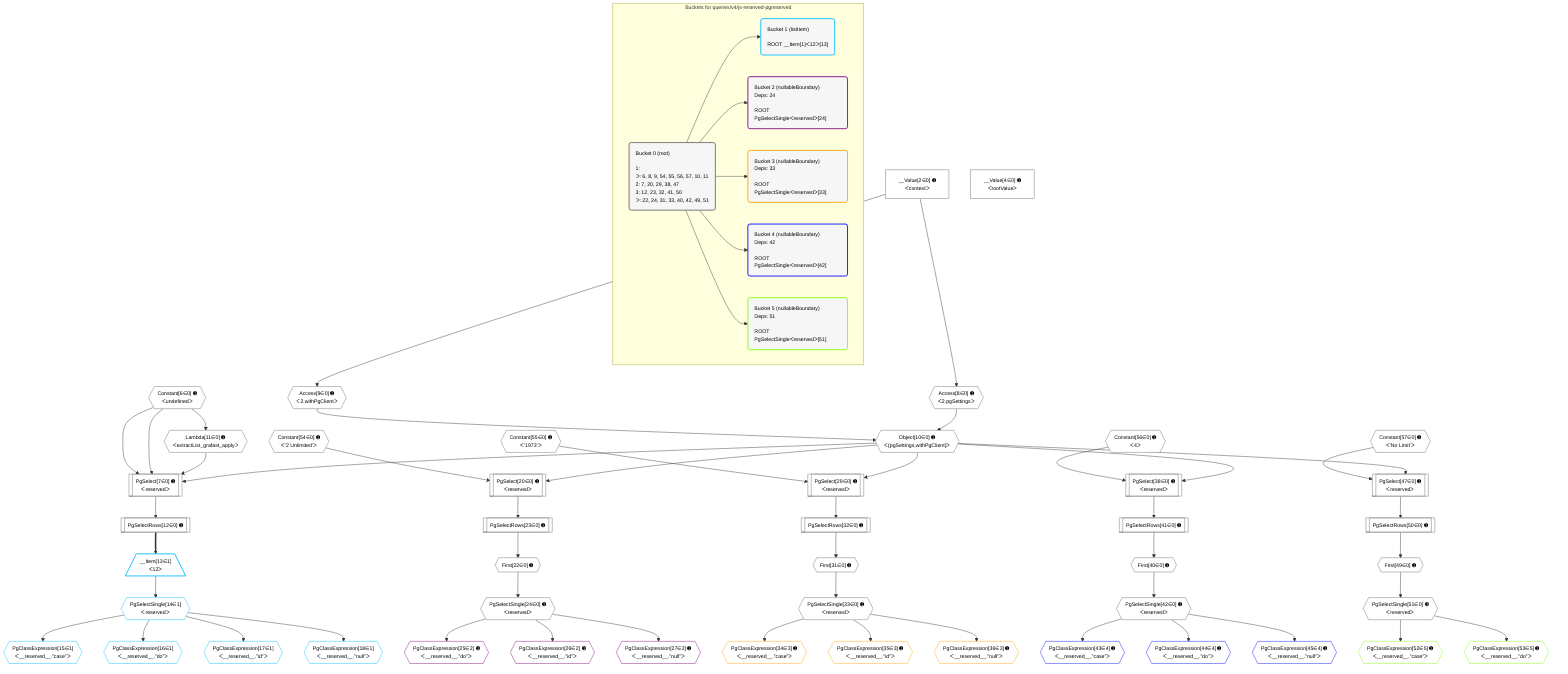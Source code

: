 %%{init: {'themeVariables': { 'fontSize': '12px'}}}%%
graph TD
    classDef path fill:#eee,stroke:#000,color:#000
    classDef plan fill:#fff,stroke-width:1px,color:#000
    classDef itemplan fill:#fff,stroke-width:2px,color:#000
    classDef unbatchedplan fill:#dff,stroke-width:1px,color:#000
    classDef sideeffectplan fill:#fcc,stroke-width:2px,color:#000
    classDef bucket fill:#f6f6f6,color:#000,stroke-width:2px,text-align:left


    %% plan dependencies
    PgSelect7[["PgSelect[7∈0] ➊<br />ᐸreservedᐳ"]]:::plan
    Object10{{"Object[10∈0] ➊<br />ᐸ{pgSettings,withPgClient}ᐳ"}}:::plan
    Lambda11{{"Lambda[11∈0] ➊<br />ᐸextractList_grafast_applyᐳ"}}:::plan
    Constant6{{"Constant[6∈0] ➊<br />ᐸundefinedᐳ"}}:::plan
    Object10 & Lambda11 & Constant6 & Constant6 --> PgSelect7
    Access8{{"Access[8∈0] ➊<br />ᐸ2.pgSettingsᐳ"}}:::plan
    Access9{{"Access[9∈0] ➊<br />ᐸ2.withPgClientᐳ"}}:::plan
    Access8 & Access9 --> Object10
    PgSelect20[["PgSelect[20∈0] ➊<br />ᐸreservedᐳ"]]:::plan
    Constant54{{"Constant[54∈0] ➊<br />ᐸ'2 Unlimited'ᐳ"}}:::plan
    Object10 & Constant54 --> PgSelect20
    PgSelect29[["PgSelect[29∈0] ➊<br />ᐸreservedᐳ"]]:::plan
    Constant55{{"Constant[55∈0] ➊<br />ᐸ'1973'ᐳ"}}:::plan
    Object10 & Constant55 --> PgSelect29
    PgSelect38[["PgSelect[38∈0] ➊<br />ᐸreservedᐳ"]]:::plan
    Constant56{{"Constant[56∈0] ➊<br />ᐸ4ᐳ"}}:::plan
    Object10 & Constant56 --> PgSelect38
    PgSelect47[["PgSelect[47∈0] ➊<br />ᐸreservedᐳ"]]:::plan
    Constant57{{"Constant[57∈0] ➊<br />ᐸ'No Limit'ᐳ"}}:::plan
    Object10 & Constant57 --> PgSelect47
    __Value2["__Value[2∈0] ➊<br />ᐸcontextᐳ"]:::plan
    __Value2 --> Access8
    __Value2 --> Access9
    Constant6 --> Lambda11
    PgSelectRows12[["PgSelectRows[12∈0] ➊"]]:::plan
    PgSelect7 --> PgSelectRows12
    First22{{"First[22∈0] ➊"}}:::plan
    PgSelectRows23[["PgSelectRows[23∈0] ➊"]]:::plan
    PgSelectRows23 --> First22
    PgSelect20 --> PgSelectRows23
    PgSelectSingle24{{"PgSelectSingle[24∈0] ➊<br />ᐸreservedᐳ"}}:::plan
    First22 --> PgSelectSingle24
    First31{{"First[31∈0] ➊"}}:::plan
    PgSelectRows32[["PgSelectRows[32∈0] ➊"]]:::plan
    PgSelectRows32 --> First31
    PgSelect29 --> PgSelectRows32
    PgSelectSingle33{{"PgSelectSingle[33∈0] ➊<br />ᐸreservedᐳ"}}:::plan
    First31 --> PgSelectSingle33
    First40{{"First[40∈0] ➊"}}:::plan
    PgSelectRows41[["PgSelectRows[41∈0] ➊"]]:::plan
    PgSelectRows41 --> First40
    PgSelect38 --> PgSelectRows41
    PgSelectSingle42{{"PgSelectSingle[42∈0] ➊<br />ᐸreservedᐳ"}}:::plan
    First40 --> PgSelectSingle42
    First49{{"First[49∈0] ➊"}}:::plan
    PgSelectRows50[["PgSelectRows[50∈0] ➊"]]:::plan
    PgSelectRows50 --> First49
    PgSelect47 --> PgSelectRows50
    PgSelectSingle51{{"PgSelectSingle[51∈0] ➊<br />ᐸreservedᐳ"}}:::plan
    First49 --> PgSelectSingle51
    __Value4["__Value[4∈0] ➊<br />ᐸrootValueᐳ"]:::plan
    __Item13[/"__Item[13∈1]<br />ᐸ12ᐳ"\]:::itemplan
    PgSelectRows12 ==> __Item13
    PgSelectSingle14{{"PgSelectSingle[14∈1]<br />ᐸreservedᐳ"}}:::plan
    __Item13 --> PgSelectSingle14
    PgClassExpression15{{"PgClassExpression[15∈1]<br />ᐸ__reserved__.”case”ᐳ"}}:::plan
    PgSelectSingle14 --> PgClassExpression15
    PgClassExpression16{{"PgClassExpression[16∈1]<br />ᐸ__reserved__.”do”ᐳ"}}:::plan
    PgSelectSingle14 --> PgClassExpression16
    PgClassExpression17{{"PgClassExpression[17∈1]<br />ᐸ__reserved__.”id”ᐳ"}}:::plan
    PgSelectSingle14 --> PgClassExpression17
    PgClassExpression18{{"PgClassExpression[18∈1]<br />ᐸ__reserved__.”null”ᐳ"}}:::plan
    PgSelectSingle14 --> PgClassExpression18
    PgClassExpression25{{"PgClassExpression[25∈2] ➊<br />ᐸ__reserved__.”do”ᐳ"}}:::plan
    PgSelectSingle24 --> PgClassExpression25
    PgClassExpression26{{"PgClassExpression[26∈2] ➊<br />ᐸ__reserved__.”id”ᐳ"}}:::plan
    PgSelectSingle24 --> PgClassExpression26
    PgClassExpression27{{"PgClassExpression[27∈2] ➊<br />ᐸ__reserved__.”null”ᐳ"}}:::plan
    PgSelectSingle24 --> PgClassExpression27
    PgClassExpression34{{"PgClassExpression[34∈3] ➊<br />ᐸ__reserved__.”case”ᐳ"}}:::plan
    PgSelectSingle33 --> PgClassExpression34
    PgClassExpression35{{"PgClassExpression[35∈3] ➊<br />ᐸ__reserved__.”id”ᐳ"}}:::plan
    PgSelectSingle33 --> PgClassExpression35
    PgClassExpression36{{"PgClassExpression[36∈3] ➊<br />ᐸ__reserved__.”null”ᐳ"}}:::plan
    PgSelectSingle33 --> PgClassExpression36
    PgClassExpression43{{"PgClassExpression[43∈4] ➊<br />ᐸ__reserved__.”case”ᐳ"}}:::plan
    PgSelectSingle42 --> PgClassExpression43
    PgClassExpression44{{"PgClassExpression[44∈4] ➊<br />ᐸ__reserved__.”do”ᐳ"}}:::plan
    PgSelectSingle42 --> PgClassExpression44
    PgClassExpression45{{"PgClassExpression[45∈4] ➊<br />ᐸ__reserved__.”null”ᐳ"}}:::plan
    PgSelectSingle42 --> PgClassExpression45
    PgClassExpression52{{"PgClassExpression[52∈5] ➊<br />ᐸ__reserved__.”case”ᐳ"}}:::plan
    PgSelectSingle51 --> PgClassExpression52
    PgClassExpression53{{"PgClassExpression[53∈5] ➊<br />ᐸ__reserved__.”do”ᐳ"}}:::plan
    PgSelectSingle51 --> PgClassExpression53

    %% define steps

    subgraph "Buckets for queries/v4/js-reserved-pgreserved"
    Bucket0("Bucket 0 (root)<br /><br />1: <br />ᐳ: 6, 8, 9, 54, 55, 56, 57, 10, 11<br />2: 7, 20, 29, 38, 47<br />3: 12, 23, 32, 41, 50<br />ᐳ: 22, 24, 31, 33, 40, 42, 49, 51"):::bucket
    classDef bucket0 stroke:#696969
    class Bucket0,__Value2,__Value4,Constant6,PgSelect7,Access8,Access9,Object10,Lambda11,PgSelectRows12,PgSelect20,First22,PgSelectRows23,PgSelectSingle24,PgSelect29,First31,PgSelectRows32,PgSelectSingle33,PgSelect38,First40,PgSelectRows41,PgSelectSingle42,PgSelect47,First49,PgSelectRows50,PgSelectSingle51,Constant54,Constant55,Constant56,Constant57 bucket0
    Bucket1("Bucket 1 (listItem)<br /><br />ROOT __Item{1}ᐸ12ᐳ[13]"):::bucket
    classDef bucket1 stroke:#00bfff
    class Bucket1,__Item13,PgSelectSingle14,PgClassExpression15,PgClassExpression16,PgClassExpression17,PgClassExpression18 bucket1
    Bucket2("Bucket 2 (nullableBoundary)<br />Deps: 24<br /><br />ROOT PgSelectSingleᐸreservedᐳ[24]"):::bucket
    classDef bucket2 stroke:#7f007f
    class Bucket2,PgClassExpression25,PgClassExpression26,PgClassExpression27 bucket2
    Bucket3("Bucket 3 (nullableBoundary)<br />Deps: 33<br /><br />ROOT PgSelectSingleᐸreservedᐳ[33]"):::bucket
    classDef bucket3 stroke:#ffa500
    class Bucket3,PgClassExpression34,PgClassExpression35,PgClassExpression36 bucket3
    Bucket4("Bucket 4 (nullableBoundary)<br />Deps: 42<br /><br />ROOT PgSelectSingleᐸreservedᐳ[42]"):::bucket
    classDef bucket4 stroke:#0000ff
    class Bucket4,PgClassExpression43,PgClassExpression44,PgClassExpression45 bucket4
    Bucket5("Bucket 5 (nullableBoundary)<br />Deps: 51<br /><br />ROOT PgSelectSingleᐸreservedᐳ[51]"):::bucket
    classDef bucket5 stroke:#7fff00
    class Bucket5,PgClassExpression52,PgClassExpression53 bucket5
    Bucket0 --> Bucket1 & Bucket2 & Bucket3 & Bucket4 & Bucket5
    end